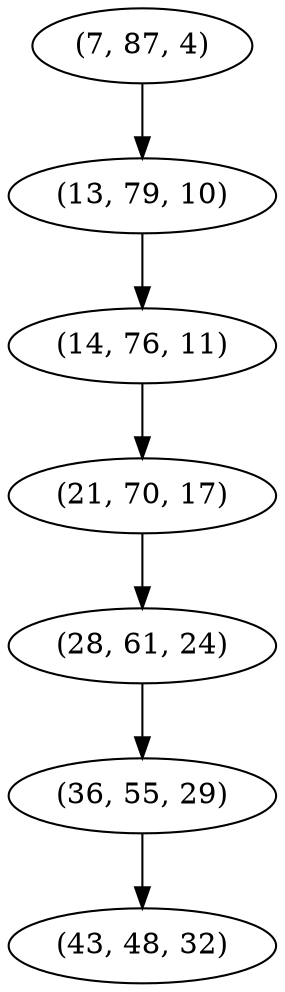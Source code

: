 digraph tree {
    "(7, 87, 4)";
    "(13, 79, 10)";
    "(14, 76, 11)";
    "(21, 70, 17)";
    "(28, 61, 24)";
    "(36, 55, 29)";
    "(43, 48, 32)";
    "(7, 87, 4)" -> "(13, 79, 10)";
    "(13, 79, 10)" -> "(14, 76, 11)";
    "(14, 76, 11)" -> "(21, 70, 17)";
    "(21, 70, 17)" -> "(28, 61, 24)";
    "(28, 61, 24)" -> "(36, 55, 29)";
    "(36, 55, 29)" -> "(43, 48, 32)";
}
